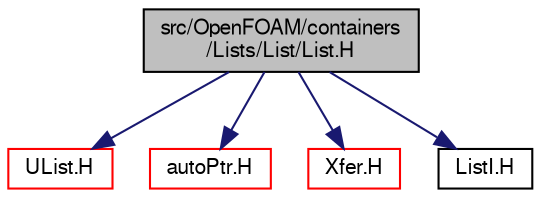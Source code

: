 digraph "src/OpenFOAM/containers/Lists/List/List.H"
{
  bgcolor="transparent";
  edge [fontname="FreeSans",fontsize="10",labelfontname="FreeSans",labelfontsize="10"];
  node [fontname="FreeSans",fontsize="10",shape=record];
  Node0 [label="src/OpenFOAM/containers\l/Lists/List/List.H",height=0.2,width=0.4,color="black", fillcolor="grey75", style="filled", fontcolor="black"];
  Node0 -> Node1 [color="midnightblue",fontsize="10",style="solid",fontname="FreeSans"];
  Node1 [label="UList.H",height=0.2,width=0.4,color="red",URL="$a08759.html"];
  Node0 -> Node41 [color="midnightblue",fontsize="10",style="solid",fontname="FreeSans"];
  Node41 [label="autoPtr.H",height=0.2,width=0.4,color="red",URL="$a11078.html"];
  Node0 -> Node44 [color="midnightblue",fontsize="10",style="solid",fontname="FreeSans"];
  Node44 [label="Xfer.H",height=0.2,width=0.4,color="red",URL="$a11093.html"];
  Node0 -> Node46 [color="midnightblue",fontsize="10",style="solid",fontname="FreeSans"];
  Node46 [label="ListI.H",height=0.2,width=0.4,color="black",URL="$a08669.html"];
}
